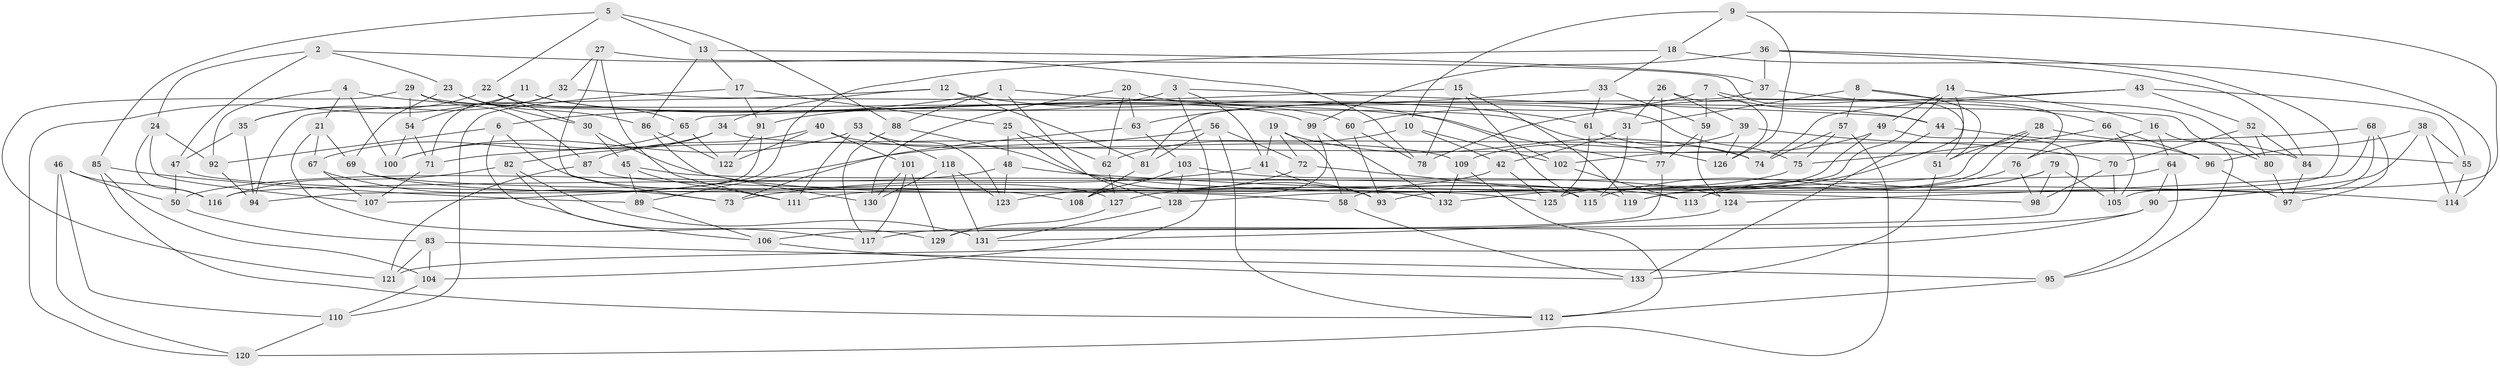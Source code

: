 // coarse degree distribution, {5: 0.09523809523809523, 6: 0.4880952380952381, 4: 0.4166666666666667}
// Generated by graph-tools (version 1.1) at 2025/24/03/03/25 07:24:25]
// undirected, 133 vertices, 266 edges
graph export_dot {
graph [start="1"]
  node [color=gray90,style=filled];
  1;
  2;
  3;
  4;
  5;
  6;
  7;
  8;
  9;
  10;
  11;
  12;
  13;
  14;
  15;
  16;
  17;
  18;
  19;
  20;
  21;
  22;
  23;
  24;
  25;
  26;
  27;
  28;
  29;
  30;
  31;
  32;
  33;
  34;
  35;
  36;
  37;
  38;
  39;
  40;
  41;
  42;
  43;
  44;
  45;
  46;
  47;
  48;
  49;
  50;
  51;
  52;
  53;
  54;
  55;
  56;
  57;
  58;
  59;
  60;
  61;
  62;
  63;
  64;
  65;
  66;
  67;
  68;
  69;
  70;
  71;
  72;
  73;
  74;
  75;
  76;
  77;
  78;
  79;
  80;
  81;
  82;
  83;
  84;
  85;
  86;
  87;
  88;
  89;
  90;
  91;
  92;
  93;
  94;
  95;
  96;
  97;
  98;
  99;
  100;
  101;
  102;
  103;
  104;
  105;
  106;
  107;
  108;
  109;
  110;
  111;
  112;
  113;
  114;
  115;
  116;
  117;
  118;
  119;
  120;
  121;
  122;
  123;
  124;
  125;
  126;
  127;
  128;
  129;
  130;
  131;
  132;
  133;
  1 -- 88;
  1 -- 128;
  1 -- 61;
  1 -- 6;
  2 -- 47;
  2 -- 78;
  2 -- 24;
  2 -- 23;
  3 -- 44;
  3 -- 41;
  3 -- 91;
  3 -- 104;
  4 -- 100;
  4 -- 92;
  4 -- 77;
  4 -- 21;
  5 -- 22;
  5 -- 88;
  5 -- 13;
  5 -- 85;
  6 -- 92;
  6 -- 127;
  6 -- 117;
  7 -- 76;
  7 -- 60;
  7 -- 59;
  7 -- 44;
  8 -- 57;
  8 -- 80;
  8 -- 31;
  8 -- 51;
  9 -- 126;
  9 -- 10;
  9 -- 113;
  9 -- 18;
  10 -- 42;
  10 -- 62;
  10 -- 102;
  11 -- 60;
  11 -- 99;
  11 -- 54;
  11 -- 120;
  12 -- 81;
  12 -- 94;
  12 -- 34;
  12 -- 102;
  13 -- 37;
  13 -- 17;
  13 -- 86;
  14 -- 132;
  14 -- 16;
  14 -- 49;
  14 -- 93;
  15 -- 78;
  15 -- 115;
  15 -- 65;
  15 -- 119;
  16 -- 95;
  16 -- 76;
  16 -- 64;
  17 -- 25;
  17 -- 91;
  17 -- 110;
  18 -- 114;
  18 -- 107;
  18 -- 33;
  19 -- 74;
  19 -- 58;
  19 -- 72;
  19 -- 41;
  20 -- 130;
  20 -- 62;
  20 -- 75;
  20 -- 63;
  21 -- 67;
  21 -- 69;
  21 -- 129;
  22 -- 35;
  22 -- 30;
  22 -- 65;
  23 -- 69;
  23 -- 86;
  23 -- 30;
  24 -- 92;
  24 -- 116;
  24 -- 107;
  25 -- 62;
  25 -- 93;
  25 -- 48;
  26 -- 31;
  26 -- 39;
  26 -- 77;
  26 -- 126;
  27 -- 111;
  27 -- 73;
  27 -- 32;
  27 -- 51;
  28 -- 128;
  28 -- 84;
  28 -- 51;
  28 -- 125;
  29 -- 87;
  29 -- 54;
  29 -- 126;
  29 -- 121;
  30 -- 45;
  30 -- 113;
  31 -- 42;
  31 -- 115;
  32 -- 71;
  32 -- 80;
  32 -- 35;
  33 -- 61;
  33 -- 59;
  33 -- 63;
  34 -- 100;
  34 -- 55;
  34 -- 82;
  35 -- 94;
  35 -- 47;
  36 -- 84;
  36 -- 37;
  36 -- 99;
  36 -- 119;
  37 -- 81;
  37 -- 66;
  38 -- 96;
  38 -- 55;
  38 -- 114;
  38 -- 90;
  39 -- 70;
  39 -- 109;
  39 -- 126;
  40 -- 122;
  40 -- 109;
  40 -- 101;
  40 -- 87;
  41 -- 73;
  41 -- 93;
  42 -- 125;
  42 -- 111;
  43 -- 74;
  43 -- 78;
  43 -- 52;
  43 -- 55;
  44 -- 133;
  44 -- 96;
  45 -- 89;
  45 -- 111;
  45 -- 119;
  46 -- 116;
  46 -- 110;
  46 -- 120;
  46 -- 50;
  47 -- 58;
  47 -- 50;
  48 -- 114;
  48 -- 123;
  48 -- 50;
  49 -- 106;
  49 -- 102;
  49 -- 58;
  50 -- 83;
  51 -- 133;
  52 -- 80;
  52 -- 70;
  52 -- 84;
  53 -- 111;
  53 -- 100;
  53 -- 123;
  53 -- 118;
  54 -- 71;
  54 -- 100;
  55 -- 114;
  56 -- 81;
  56 -- 72;
  56 -- 89;
  56 -- 112;
  57 -- 120;
  57 -- 74;
  57 -- 75;
  58 -- 133;
  59 -- 124;
  59 -- 77;
  60 -- 93;
  60 -- 78;
  61 -- 74;
  61 -- 125;
  62 -- 127;
  63 -- 103;
  63 -- 73;
  64 -- 90;
  64 -- 95;
  64 -- 116;
  65 -- 67;
  65 -- 122;
  66 -- 96;
  66 -- 105;
  66 -- 75;
  67 -- 107;
  67 -- 73;
  68 -- 124;
  68 -- 71;
  68 -- 97;
  68 -- 105;
  69 -- 108;
  69 -- 132;
  70 -- 105;
  70 -- 98;
  71 -- 107;
  72 -- 115;
  72 -- 123;
  75 -- 127;
  76 -- 119;
  76 -- 98;
  77 -- 129;
  79 -- 98;
  79 -- 113;
  79 -- 115;
  79 -- 105;
  80 -- 97;
  81 -- 108;
  82 -- 116;
  82 -- 131;
  82 -- 106;
  83 -- 95;
  83 -- 104;
  83 -- 121;
  84 -- 97;
  85 -- 112;
  85 -- 104;
  85 -- 89;
  86 -- 122;
  86 -- 130;
  87 -- 125;
  87 -- 121;
  88 -- 117;
  88 -- 98;
  89 -- 106;
  90 -- 117;
  90 -- 121;
  91 -- 122;
  91 -- 94;
  92 -- 94;
  95 -- 112;
  96 -- 97;
  99 -- 132;
  99 -- 108;
  101 -- 117;
  101 -- 130;
  101 -- 129;
  102 -- 113;
  103 -- 108;
  103 -- 124;
  103 -- 128;
  104 -- 110;
  106 -- 133;
  109 -- 132;
  109 -- 112;
  110 -- 120;
  118 -- 123;
  118 -- 130;
  118 -- 131;
  124 -- 131;
  127 -- 129;
  128 -- 131;
}
